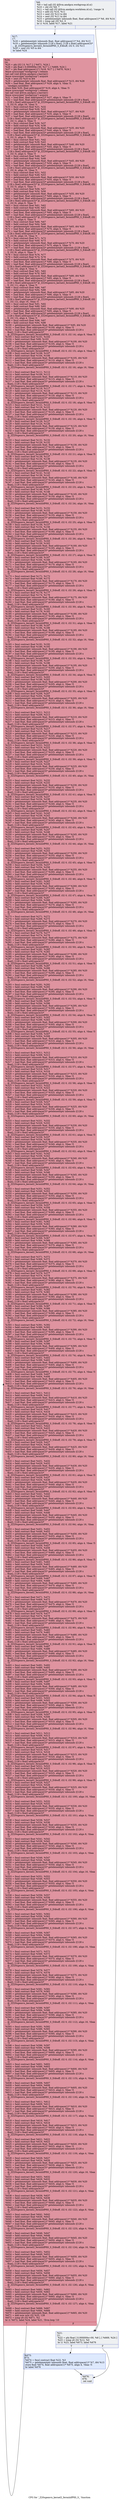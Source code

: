digraph "CFG for '_Z20sgemvn_kernel2_fermiiiifPfiS_S_' function" {
	label="CFG for '_Z20sgemvn_kernel2_fermiiiifPfiS_S_' function";

	Node0x60df030 [shape=record,color="#3d50c3ff", style=filled, fillcolor="#d9dce170",label="{%8:\l  %9 = tail call i32 @llvm.amdgcn.workgroup.id.x()\l  %10 = shl i32 %9, 7\l  %11 = tail call i32 @llvm.amdgcn.workitem.id.x(), !range !4\l  %12 = add i32 %10, %11\l  %13 = sext i32 %12 to i64\l  %14 = zext i32 %11 to i64\l  %15 = getelementptr inbounds float, float addrspace(1)* %6, i64 %14\l  %16 = icmp sgt i32 %2, 0\l  br i1 %16, label %17, label %21\l|{<s0>T|<s1>F}}"];
	Node0x60df030:s0 -> Node0x60df0c0;
	Node0x60df030:s1 -> Node0x60e0aa0;
	Node0x60df0c0 [shape=record,color="#3d50c3ff", style=filled, fillcolor="#c1d4f470",label="{%17:\l17:                                               \l  %18 = getelementptr inbounds float, float addrspace(1)* %4, i64 %13\l  %19 = getelementptr inbounds [128 x float], [128 x float] addrspace(3)*\l... @_ZZ20sgemvn_kernel2_fermiiiifPfiS_S_E4buff, i32 0, i32 %11\l  %20 = sext i32 %5 to i64\l  br label %24\l}"];
	Node0x60df0c0 -> Node0x60e0cd0;
	Node0x60e0aa0 [shape=record,color="#3d50c3ff", style=filled, fillcolor="#d9dce170",label="{%21:\l21:                                               \l  %22 = phi float [ 0.000000e+00, %8 ], [ %669, %24 ]\l  %23 = icmp slt i32 %12, %0\l  br i1 %23, label %673, label %676\l|{<s0>T|<s1>F}}"];
	Node0x60e0aa0:s0 -> Node0x60e1a50;
	Node0x60e0aa0:s1 -> Node0x60e1ae0;
	Node0x60e0cd0 [shape=record,color="#b70d28ff", style=filled, fillcolor="#b70d2870",label="{%24:\l24:                                               \l  %25 = phi i32 [ 0, %17 ], [ %671, %24 ]\l  %26 = phi float [ 0.000000e+00, %17 ], [ %669, %24 ]\l  %27 = phi float addrspace(1)* [ %18, %17 ], [ %670, %24 ]\l  fence syncscope(\"workgroup\") release\l  tail call void @llvm.amdgcn.s.barrier()\l  fence syncscope(\"workgroup\") acquire\l  %28 = zext i32 %25 to i64\l  %29 = getelementptr inbounds float, float addrspace(1)* %15, i64 %28\l  %30 = load float, float addrspace(1)* %29, align 4, !tbaa !5,\l... !amdgpu.noclobber !9\l  store float %30, float addrspace(3)* %19, align 4, !tbaa !5\l  fence syncscope(\"workgroup\") release\l  tail call void @llvm.amdgcn.s.barrier()\l  fence syncscope(\"workgroup\") acquire\l  %31 = load float, float addrspace(1)* %27, align 4, !tbaa !5\l  %32 = load float, float addrspace(3)* getelementptr inbounds ([128 x float],\l... [128 x float] addrspace(3)* @_ZZ20sgemvn_kernel2_fermiiiifPfiS_S_E4buff, i32\l... 0, i32 0), align 16, !tbaa !5\l  %33 = fmul contract float %31, %32\l  %34 = fadd contract float %26, %33\l  %35 = getelementptr inbounds float, float addrspace(1)* %27, i64 %20\l  %36 = load float, float addrspace(1)* %35, align 4, !tbaa !5\l  %37 = load float, float addrspace(3)* getelementptr inbounds ([128 x float],\l... [128 x float] addrspace(3)* @_ZZ20sgemvn_kernel2_fermiiiifPfiS_S_E4buff, i32\l... 0, i32 1), align 4, !tbaa !5\l  %38 = fmul contract float %36, %37\l  %39 = fadd contract float %34, %38\l  %40 = getelementptr inbounds float, float addrspace(1)* %35, i64 %20\l  %41 = load float, float addrspace(1)* %40, align 4, !tbaa !5\l  %42 = load float, float addrspace(3)* getelementptr inbounds ([128 x float],\l... [128 x float] addrspace(3)* @_ZZ20sgemvn_kernel2_fermiiiifPfiS_S_E4buff, i32\l... 0, i32 2), align 8, !tbaa !5\l  %43 = fmul contract float %41, %42\l  %44 = fadd contract float %39, %43\l  %45 = getelementptr inbounds float, float addrspace(1)* %40, i64 %20\l  %46 = load float, float addrspace(1)* %45, align 4, !tbaa !5\l  %47 = load float, float addrspace(3)* getelementptr inbounds ([128 x float],\l... [128 x float] addrspace(3)* @_ZZ20sgemvn_kernel2_fermiiiifPfiS_S_E4buff, i32\l... 0, i32 3), align 4, !tbaa !5\l  %48 = fmul contract float %46, %47\l  %49 = fadd contract float %44, %48\l  %50 = getelementptr inbounds float, float addrspace(1)* %45, i64 %20\l  %51 = load float, float addrspace(1)* %50, align 4, !tbaa !5\l  %52 = load float, float addrspace(3)* getelementptr inbounds ([128 x float],\l... [128 x float] addrspace(3)* @_ZZ20sgemvn_kernel2_fermiiiifPfiS_S_E4buff, i32\l... 0, i32 4), align 16, !tbaa !5\l  %53 = fmul contract float %51, %52\l  %54 = fadd contract float %49, %53\l  %55 = getelementptr inbounds float, float addrspace(1)* %50, i64 %20\l  %56 = load float, float addrspace(1)* %55, align 4, !tbaa !5\l  %57 = load float, float addrspace(3)* getelementptr inbounds ([128 x float],\l... [128 x float] addrspace(3)* @_ZZ20sgemvn_kernel2_fermiiiifPfiS_S_E4buff, i32\l... 0, i32 5), align 4, !tbaa !5\l  %58 = fmul contract float %56, %57\l  %59 = fadd contract float %54, %58\l  %60 = getelementptr inbounds float, float addrspace(1)* %55, i64 %20\l  %61 = load float, float addrspace(1)* %60, align 4, !tbaa !5\l  %62 = load float, float addrspace(3)* getelementptr inbounds ([128 x float],\l... [128 x float] addrspace(3)* @_ZZ20sgemvn_kernel2_fermiiiifPfiS_S_E4buff, i32\l... 0, i32 6), align 8, !tbaa !5\l  %63 = fmul contract float %61, %62\l  %64 = fadd contract float %59, %63\l  %65 = getelementptr inbounds float, float addrspace(1)* %60, i64 %20\l  %66 = load float, float addrspace(1)* %65, align 4, !tbaa !5\l  %67 = load float, float addrspace(3)* getelementptr inbounds ([128 x float],\l... [128 x float] addrspace(3)* @_ZZ20sgemvn_kernel2_fermiiiifPfiS_S_E4buff, i32\l... 0, i32 7), align 4, !tbaa !5\l  %68 = fmul contract float %66, %67\l  %69 = fadd contract float %64, %68\l  %70 = getelementptr inbounds float, float addrspace(1)* %65, i64 %20\l  %71 = load float, float addrspace(1)* %70, align 4, !tbaa !5\l  %72 = load float, float addrspace(3)* getelementptr inbounds ([128 x float],\l... [128 x float] addrspace(3)* @_ZZ20sgemvn_kernel2_fermiiiifPfiS_S_E4buff, i32\l... 0, i32 8), align 16, !tbaa !5\l  %73 = fmul contract float %71, %72\l  %74 = fadd contract float %69, %73\l  %75 = getelementptr inbounds float, float addrspace(1)* %70, i64 %20\l  %76 = load float, float addrspace(1)* %75, align 4, !tbaa !5\l  %77 = load float, float addrspace(3)* getelementptr inbounds ([128 x float],\l... [128 x float] addrspace(3)* @_ZZ20sgemvn_kernel2_fermiiiifPfiS_S_E4buff, i32\l... 0, i32 9), align 4, !tbaa !5\l  %78 = fmul contract float %76, %77\l  %79 = fadd contract float %74, %78\l  %80 = getelementptr inbounds float, float addrspace(1)* %75, i64 %20\l  %81 = load float, float addrspace(1)* %80, align 4, !tbaa !5\l  %82 = load float, float addrspace(3)* getelementptr inbounds ([128 x float],\l... [128 x float] addrspace(3)* @_ZZ20sgemvn_kernel2_fermiiiifPfiS_S_E4buff, i32\l... 0, i32 10), align 8, !tbaa !5\l  %83 = fmul contract float %81, %82\l  %84 = fadd contract float %79, %83\l  %85 = getelementptr inbounds float, float addrspace(1)* %80, i64 %20\l  %86 = load float, float addrspace(1)* %85, align 4, !tbaa !5\l  %87 = load float, float addrspace(3)* getelementptr inbounds ([128 x float],\l... [128 x float] addrspace(3)* @_ZZ20sgemvn_kernel2_fermiiiifPfiS_S_E4buff, i32\l... 0, i32 11), align 4, !tbaa !5\l  %88 = fmul contract float %86, %87\l  %89 = fadd contract float %84, %88\l  %90 = getelementptr inbounds float, float addrspace(1)* %85, i64 %20\l  %91 = load float, float addrspace(1)* %90, align 4, !tbaa !5\l  %92 = load float, float addrspace(3)* getelementptr inbounds ([128 x float],\l... [128 x float] addrspace(3)* @_ZZ20sgemvn_kernel2_fermiiiifPfiS_S_E4buff, i32\l... 0, i32 12), align 16, !tbaa !5\l  %93 = fmul contract float %91, %92\l  %94 = fadd contract float %89, %93\l  %95 = getelementptr inbounds float, float addrspace(1)* %90, i64 %20\l  %96 = load float, float addrspace(1)* %95, align 4, !tbaa !5\l  %97 = load float, float addrspace(3)* getelementptr inbounds ([128 x float],\l... [128 x float] addrspace(3)* @_ZZ20sgemvn_kernel2_fermiiiifPfiS_S_E4buff, i32\l... 0, i32 13), align 4, !tbaa !5\l  %98 = fmul contract float %96, %97\l  %99 = fadd contract float %94, %98\l  %100 = getelementptr inbounds float, float addrspace(1)* %95, i64 %20\l  %101 = load float, float addrspace(1)* %100, align 4, !tbaa !5\l  %102 = load float, float addrspace(3)* getelementptr inbounds ([128 x\l... float], [128 x float] addrspace(3)*\l... @_ZZ20sgemvn_kernel2_fermiiiifPfiS_S_E4buff, i32 0, i32 14), align 8, !tbaa !5\l  %103 = fmul contract float %101, %102\l  %104 = fadd contract float %99, %103\l  %105 = getelementptr inbounds float, float addrspace(1)* %100, i64 %20\l  %106 = load float, float addrspace(1)* %105, align 4, !tbaa !5\l  %107 = load float, float addrspace(3)* getelementptr inbounds ([128 x\l... float], [128 x float] addrspace(3)*\l... @_ZZ20sgemvn_kernel2_fermiiiifPfiS_S_E4buff, i32 0, i32 15), align 4, !tbaa !5\l  %108 = fmul contract float %106, %107\l  %109 = fadd contract float %104, %108\l  %110 = getelementptr inbounds float, float addrspace(1)* %105, i64 %20\l  %111 = load float, float addrspace(1)* %110, align 4, !tbaa !5\l  %112 = load float, float addrspace(3)* getelementptr inbounds ([128 x\l... float], [128 x float] addrspace(3)*\l... @_ZZ20sgemvn_kernel2_fermiiiifPfiS_S_E4buff, i32 0, i32 16), align 16, !tbaa\l... !5\l  %113 = fmul contract float %111, %112\l  %114 = fadd contract float %109, %113\l  %115 = getelementptr inbounds float, float addrspace(1)* %110, i64 %20\l  %116 = load float, float addrspace(1)* %115, align 4, !tbaa !5\l  %117 = load float, float addrspace(3)* getelementptr inbounds ([128 x\l... float], [128 x float] addrspace(3)*\l... @_ZZ20sgemvn_kernel2_fermiiiifPfiS_S_E4buff, i32 0, i32 17), align 4, !tbaa !5\l  %118 = fmul contract float %116, %117\l  %119 = fadd contract float %114, %118\l  %120 = getelementptr inbounds float, float addrspace(1)* %115, i64 %20\l  %121 = load float, float addrspace(1)* %120, align 4, !tbaa !5\l  %122 = load float, float addrspace(3)* getelementptr inbounds ([128 x\l... float], [128 x float] addrspace(3)*\l... @_ZZ20sgemvn_kernel2_fermiiiifPfiS_S_E4buff, i32 0, i32 18), align 8, !tbaa !5\l  %123 = fmul contract float %121, %122\l  %124 = fadd contract float %119, %123\l  %125 = getelementptr inbounds float, float addrspace(1)* %120, i64 %20\l  %126 = load float, float addrspace(1)* %125, align 4, !tbaa !5\l  %127 = load float, float addrspace(3)* getelementptr inbounds ([128 x\l... float], [128 x float] addrspace(3)*\l... @_ZZ20sgemvn_kernel2_fermiiiifPfiS_S_E4buff, i32 0, i32 19), align 4, !tbaa !5\l  %128 = fmul contract float %126, %127\l  %129 = fadd contract float %124, %128\l  %130 = getelementptr inbounds float, float addrspace(1)* %125, i64 %20\l  %131 = load float, float addrspace(1)* %130, align 4, !tbaa !5\l  %132 = load float, float addrspace(3)* getelementptr inbounds ([128 x\l... float], [128 x float] addrspace(3)*\l... @_ZZ20sgemvn_kernel2_fermiiiifPfiS_S_E4buff, i32 0, i32 20), align 16, !tbaa\l... !5\l  %133 = fmul contract float %131, %132\l  %134 = fadd contract float %129, %133\l  %135 = getelementptr inbounds float, float addrspace(1)* %130, i64 %20\l  %136 = load float, float addrspace(1)* %135, align 4, !tbaa !5\l  %137 = load float, float addrspace(3)* getelementptr inbounds ([128 x\l... float], [128 x float] addrspace(3)*\l... @_ZZ20sgemvn_kernel2_fermiiiifPfiS_S_E4buff, i32 0, i32 21), align 4, !tbaa !5\l  %138 = fmul contract float %136, %137\l  %139 = fadd contract float %134, %138\l  %140 = getelementptr inbounds float, float addrspace(1)* %135, i64 %20\l  %141 = load float, float addrspace(1)* %140, align 4, !tbaa !5\l  %142 = load float, float addrspace(3)* getelementptr inbounds ([128 x\l... float], [128 x float] addrspace(3)*\l... @_ZZ20sgemvn_kernel2_fermiiiifPfiS_S_E4buff, i32 0, i32 22), align 8, !tbaa !5\l  %143 = fmul contract float %141, %142\l  %144 = fadd contract float %139, %143\l  %145 = getelementptr inbounds float, float addrspace(1)* %140, i64 %20\l  %146 = load float, float addrspace(1)* %145, align 4, !tbaa !5\l  %147 = load float, float addrspace(3)* getelementptr inbounds ([128 x\l... float], [128 x float] addrspace(3)*\l... @_ZZ20sgemvn_kernel2_fermiiiifPfiS_S_E4buff, i32 0, i32 23), align 4, !tbaa !5\l  %148 = fmul contract float %146, %147\l  %149 = fadd contract float %144, %148\l  %150 = getelementptr inbounds float, float addrspace(1)* %145, i64 %20\l  %151 = load float, float addrspace(1)* %150, align 4, !tbaa !5\l  %152 = load float, float addrspace(3)* getelementptr inbounds ([128 x\l... float], [128 x float] addrspace(3)*\l... @_ZZ20sgemvn_kernel2_fermiiiifPfiS_S_E4buff, i32 0, i32 24), align 16, !tbaa\l... !5\l  %153 = fmul contract float %151, %152\l  %154 = fadd contract float %149, %153\l  %155 = getelementptr inbounds float, float addrspace(1)* %150, i64 %20\l  %156 = load float, float addrspace(1)* %155, align 4, !tbaa !5\l  %157 = load float, float addrspace(3)* getelementptr inbounds ([128 x\l... float], [128 x float] addrspace(3)*\l... @_ZZ20sgemvn_kernel2_fermiiiifPfiS_S_E4buff, i32 0, i32 25), align 4, !tbaa !5\l  %158 = fmul contract float %156, %157\l  %159 = fadd contract float %154, %158\l  %160 = getelementptr inbounds float, float addrspace(1)* %155, i64 %20\l  %161 = load float, float addrspace(1)* %160, align 4, !tbaa !5\l  %162 = load float, float addrspace(3)* getelementptr inbounds ([128 x\l... float], [128 x float] addrspace(3)*\l... @_ZZ20sgemvn_kernel2_fermiiiifPfiS_S_E4buff, i32 0, i32 26), align 8, !tbaa !5\l  %163 = fmul contract float %161, %162\l  %164 = fadd contract float %159, %163\l  %165 = getelementptr inbounds float, float addrspace(1)* %160, i64 %20\l  %166 = load float, float addrspace(1)* %165, align 4, !tbaa !5\l  %167 = load float, float addrspace(3)* getelementptr inbounds ([128 x\l... float], [128 x float] addrspace(3)*\l... @_ZZ20sgemvn_kernel2_fermiiiifPfiS_S_E4buff, i32 0, i32 27), align 4, !tbaa !5\l  %168 = fmul contract float %166, %167\l  %169 = fadd contract float %164, %168\l  %170 = getelementptr inbounds float, float addrspace(1)* %165, i64 %20\l  %171 = load float, float addrspace(1)* %170, align 4, !tbaa !5\l  %172 = load float, float addrspace(3)* getelementptr inbounds ([128 x\l... float], [128 x float] addrspace(3)*\l... @_ZZ20sgemvn_kernel2_fermiiiifPfiS_S_E4buff, i32 0, i32 28), align 16, !tbaa\l... !5\l  %173 = fmul contract float %171, %172\l  %174 = fadd contract float %169, %173\l  %175 = getelementptr inbounds float, float addrspace(1)* %170, i64 %20\l  %176 = load float, float addrspace(1)* %175, align 4, !tbaa !5\l  %177 = load float, float addrspace(3)* getelementptr inbounds ([128 x\l... float], [128 x float] addrspace(3)*\l... @_ZZ20sgemvn_kernel2_fermiiiifPfiS_S_E4buff, i32 0, i32 29), align 4, !tbaa !5\l  %178 = fmul contract float %176, %177\l  %179 = fadd contract float %174, %178\l  %180 = getelementptr inbounds float, float addrspace(1)* %175, i64 %20\l  %181 = load float, float addrspace(1)* %180, align 4, !tbaa !5\l  %182 = load float, float addrspace(3)* getelementptr inbounds ([128 x\l... float], [128 x float] addrspace(3)*\l... @_ZZ20sgemvn_kernel2_fermiiiifPfiS_S_E4buff, i32 0, i32 30), align 8, !tbaa !5\l  %183 = fmul contract float %181, %182\l  %184 = fadd contract float %179, %183\l  %185 = getelementptr inbounds float, float addrspace(1)* %180, i64 %20\l  %186 = load float, float addrspace(1)* %185, align 4, !tbaa !5\l  %187 = load float, float addrspace(3)* getelementptr inbounds ([128 x\l... float], [128 x float] addrspace(3)*\l... @_ZZ20sgemvn_kernel2_fermiiiifPfiS_S_E4buff, i32 0, i32 31), align 4, !tbaa !5\l  %188 = fmul contract float %186, %187\l  %189 = fadd contract float %184, %188\l  %190 = getelementptr inbounds float, float addrspace(1)* %185, i64 %20\l  %191 = load float, float addrspace(1)* %190, align 4, !tbaa !5\l  %192 = load float, float addrspace(3)* getelementptr inbounds ([128 x\l... float], [128 x float] addrspace(3)*\l... @_ZZ20sgemvn_kernel2_fermiiiifPfiS_S_E4buff, i32 0, i32 32), align 16, !tbaa\l... !5\l  %193 = fmul contract float %191, %192\l  %194 = fadd contract float %189, %193\l  %195 = getelementptr inbounds float, float addrspace(1)* %190, i64 %20\l  %196 = load float, float addrspace(1)* %195, align 4, !tbaa !5\l  %197 = load float, float addrspace(3)* getelementptr inbounds ([128 x\l... float], [128 x float] addrspace(3)*\l... @_ZZ20sgemvn_kernel2_fermiiiifPfiS_S_E4buff, i32 0, i32 33), align 4, !tbaa !5\l  %198 = fmul contract float %196, %197\l  %199 = fadd contract float %194, %198\l  %200 = getelementptr inbounds float, float addrspace(1)* %195, i64 %20\l  %201 = load float, float addrspace(1)* %200, align 4, !tbaa !5\l  %202 = load float, float addrspace(3)* getelementptr inbounds ([128 x\l... float], [128 x float] addrspace(3)*\l... @_ZZ20sgemvn_kernel2_fermiiiifPfiS_S_E4buff, i32 0, i32 34), align 8, !tbaa !5\l  %203 = fmul contract float %201, %202\l  %204 = fadd contract float %199, %203\l  %205 = getelementptr inbounds float, float addrspace(1)* %200, i64 %20\l  %206 = load float, float addrspace(1)* %205, align 4, !tbaa !5\l  %207 = load float, float addrspace(3)* getelementptr inbounds ([128 x\l... float], [128 x float] addrspace(3)*\l... @_ZZ20sgemvn_kernel2_fermiiiifPfiS_S_E4buff, i32 0, i32 35), align 4, !tbaa !5\l  %208 = fmul contract float %206, %207\l  %209 = fadd contract float %204, %208\l  %210 = getelementptr inbounds float, float addrspace(1)* %205, i64 %20\l  %211 = load float, float addrspace(1)* %210, align 4, !tbaa !5\l  %212 = load float, float addrspace(3)* getelementptr inbounds ([128 x\l... float], [128 x float] addrspace(3)*\l... @_ZZ20sgemvn_kernel2_fermiiiifPfiS_S_E4buff, i32 0, i32 36), align 16, !tbaa\l... !5\l  %213 = fmul contract float %211, %212\l  %214 = fadd contract float %209, %213\l  %215 = getelementptr inbounds float, float addrspace(1)* %210, i64 %20\l  %216 = load float, float addrspace(1)* %215, align 4, !tbaa !5\l  %217 = load float, float addrspace(3)* getelementptr inbounds ([128 x\l... float], [128 x float] addrspace(3)*\l... @_ZZ20sgemvn_kernel2_fermiiiifPfiS_S_E4buff, i32 0, i32 37), align 4, !tbaa !5\l  %218 = fmul contract float %216, %217\l  %219 = fadd contract float %214, %218\l  %220 = getelementptr inbounds float, float addrspace(1)* %215, i64 %20\l  %221 = load float, float addrspace(1)* %220, align 4, !tbaa !5\l  %222 = load float, float addrspace(3)* getelementptr inbounds ([128 x\l... float], [128 x float] addrspace(3)*\l... @_ZZ20sgemvn_kernel2_fermiiiifPfiS_S_E4buff, i32 0, i32 38), align 8, !tbaa !5\l  %223 = fmul contract float %221, %222\l  %224 = fadd contract float %219, %223\l  %225 = getelementptr inbounds float, float addrspace(1)* %220, i64 %20\l  %226 = load float, float addrspace(1)* %225, align 4, !tbaa !5\l  %227 = load float, float addrspace(3)* getelementptr inbounds ([128 x\l... float], [128 x float] addrspace(3)*\l... @_ZZ20sgemvn_kernel2_fermiiiifPfiS_S_E4buff, i32 0, i32 39), align 4, !tbaa !5\l  %228 = fmul contract float %226, %227\l  %229 = fadd contract float %224, %228\l  %230 = getelementptr inbounds float, float addrspace(1)* %225, i64 %20\l  %231 = load float, float addrspace(1)* %230, align 4, !tbaa !5\l  %232 = load float, float addrspace(3)* getelementptr inbounds ([128 x\l... float], [128 x float] addrspace(3)*\l... @_ZZ20sgemvn_kernel2_fermiiiifPfiS_S_E4buff, i32 0, i32 40), align 16, !tbaa\l... !5\l  %233 = fmul contract float %231, %232\l  %234 = fadd contract float %229, %233\l  %235 = getelementptr inbounds float, float addrspace(1)* %230, i64 %20\l  %236 = load float, float addrspace(1)* %235, align 4, !tbaa !5\l  %237 = load float, float addrspace(3)* getelementptr inbounds ([128 x\l... float], [128 x float] addrspace(3)*\l... @_ZZ20sgemvn_kernel2_fermiiiifPfiS_S_E4buff, i32 0, i32 41), align 4, !tbaa !5\l  %238 = fmul contract float %236, %237\l  %239 = fadd contract float %234, %238\l  %240 = getelementptr inbounds float, float addrspace(1)* %235, i64 %20\l  %241 = load float, float addrspace(1)* %240, align 4, !tbaa !5\l  %242 = load float, float addrspace(3)* getelementptr inbounds ([128 x\l... float], [128 x float] addrspace(3)*\l... @_ZZ20sgemvn_kernel2_fermiiiifPfiS_S_E4buff, i32 0, i32 42), align 8, !tbaa !5\l  %243 = fmul contract float %241, %242\l  %244 = fadd contract float %239, %243\l  %245 = getelementptr inbounds float, float addrspace(1)* %240, i64 %20\l  %246 = load float, float addrspace(1)* %245, align 4, !tbaa !5\l  %247 = load float, float addrspace(3)* getelementptr inbounds ([128 x\l... float], [128 x float] addrspace(3)*\l... @_ZZ20sgemvn_kernel2_fermiiiifPfiS_S_E4buff, i32 0, i32 43), align 4, !tbaa !5\l  %248 = fmul contract float %246, %247\l  %249 = fadd contract float %244, %248\l  %250 = getelementptr inbounds float, float addrspace(1)* %245, i64 %20\l  %251 = load float, float addrspace(1)* %250, align 4, !tbaa !5\l  %252 = load float, float addrspace(3)* getelementptr inbounds ([128 x\l... float], [128 x float] addrspace(3)*\l... @_ZZ20sgemvn_kernel2_fermiiiifPfiS_S_E4buff, i32 0, i32 44), align 16, !tbaa\l... !5\l  %253 = fmul contract float %251, %252\l  %254 = fadd contract float %249, %253\l  %255 = getelementptr inbounds float, float addrspace(1)* %250, i64 %20\l  %256 = load float, float addrspace(1)* %255, align 4, !tbaa !5\l  %257 = load float, float addrspace(3)* getelementptr inbounds ([128 x\l... float], [128 x float] addrspace(3)*\l... @_ZZ20sgemvn_kernel2_fermiiiifPfiS_S_E4buff, i32 0, i32 45), align 4, !tbaa !5\l  %258 = fmul contract float %256, %257\l  %259 = fadd contract float %254, %258\l  %260 = getelementptr inbounds float, float addrspace(1)* %255, i64 %20\l  %261 = load float, float addrspace(1)* %260, align 4, !tbaa !5\l  %262 = load float, float addrspace(3)* getelementptr inbounds ([128 x\l... float], [128 x float] addrspace(3)*\l... @_ZZ20sgemvn_kernel2_fermiiiifPfiS_S_E4buff, i32 0, i32 46), align 8, !tbaa !5\l  %263 = fmul contract float %261, %262\l  %264 = fadd contract float %259, %263\l  %265 = getelementptr inbounds float, float addrspace(1)* %260, i64 %20\l  %266 = load float, float addrspace(1)* %265, align 4, !tbaa !5\l  %267 = load float, float addrspace(3)* getelementptr inbounds ([128 x\l... float], [128 x float] addrspace(3)*\l... @_ZZ20sgemvn_kernel2_fermiiiifPfiS_S_E4buff, i32 0, i32 47), align 4, !tbaa !5\l  %268 = fmul contract float %266, %267\l  %269 = fadd contract float %264, %268\l  %270 = getelementptr inbounds float, float addrspace(1)* %265, i64 %20\l  %271 = load float, float addrspace(1)* %270, align 4, !tbaa !5\l  %272 = load float, float addrspace(3)* getelementptr inbounds ([128 x\l... float], [128 x float] addrspace(3)*\l... @_ZZ20sgemvn_kernel2_fermiiiifPfiS_S_E4buff, i32 0, i32 48), align 16, !tbaa\l... !5\l  %273 = fmul contract float %271, %272\l  %274 = fadd contract float %269, %273\l  %275 = getelementptr inbounds float, float addrspace(1)* %270, i64 %20\l  %276 = load float, float addrspace(1)* %275, align 4, !tbaa !5\l  %277 = load float, float addrspace(3)* getelementptr inbounds ([128 x\l... float], [128 x float] addrspace(3)*\l... @_ZZ20sgemvn_kernel2_fermiiiifPfiS_S_E4buff, i32 0, i32 49), align 4, !tbaa !5\l  %278 = fmul contract float %276, %277\l  %279 = fadd contract float %274, %278\l  %280 = getelementptr inbounds float, float addrspace(1)* %275, i64 %20\l  %281 = load float, float addrspace(1)* %280, align 4, !tbaa !5\l  %282 = load float, float addrspace(3)* getelementptr inbounds ([128 x\l... float], [128 x float] addrspace(3)*\l... @_ZZ20sgemvn_kernel2_fermiiiifPfiS_S_E4buff, i32 0, i32 50), align 8, !tbaa !5\l  %283 = fmul contract float %281, %282\l  %284 = fadd contract float %279, %283\l  %285 = getelementptr inbounds float, float addrspace(1)* %280, i64 %20\l  %286 = load float, float addrspace(1)* %285, align 4, !tbaa !5\l  %287 = load float, float addrspace(3)* getelementptr inbounds ([128 x\l... float], [128 x float] addrspace(3)*\l... @_ZZ20sgemvn_kernel2_fermiiiifPfiS_S_E4buff, i32 0, i32 51), align 4, !tbaa !5\l  %288 = fmul contract float %286, %287\l  %289 = fadd contract float %284, %288\l  %290 = getelementptr inbounds float, float addrspace(1)* %285, i64 %20\l  %291 = load float, float addrspace(1)* %290, align 4, !tbaa !5\l  %292 = load float, float addrspace(3)* getelementptr inbounds ([128 x\l... float], [128 x float] addrspace(3)*\l... @_ZZ20sgemvn_kernel2_fermiiiifPfiS_S_E4buff, i32 0, i32 52), align 16, !tbaa\l... !5\l  %293 = fmul contract float %291, %292\l  %294 = fadd contract float %289, %293\l  %295 = getelementptr inbounds float, float addrspace(1)* %290, i64 %20\l  %296 = load float, float addrspace(1)* %295, align 4, !tbaa !5\l  %297 = load float, float addrspace(3)* getelementptr inbounds ([128 x\l... float], [128 x float] addrspace(3)*\l... @_ZZ20sgemvn_kernel2_fermiiiifPfiS_S_E4buff, i32 0, i32 53), align 4, !tbaa !5\l  %298 = fmul contract float %296, %297\l  %299 = fadd contract float %294, %298\l  %300 = getelementptr inbounds float, float addrspace(1)* %295, i64 %20\l  %301 = load float, float addrspace(1)* %300, align 4, !tbaa !5\l  %302 = load float, float addrspace(3)* getelementptr inbounds ([128 x\l... float], [128 x float] addrspace(3)*\l... @_ZZ20sgemvn_kernel2_fermiiiifPfiS_S_E4buff, i32 0, i32 54), align 8, !tbaa !5\l  %303 = fmul contract float %301, %302\l  %304 = fadd contract float %299, %303\l  %305 = getelementptr inbounds float, float addrspace(1)* %300, i64 %20\l  %306 = load float, float addrspace(1)* %305, align 4, !tbaa !5\l  %307 = load float, float addrspace(3)* getelementptr inbounds ([128 x\l... float], [128 x float] addrspace(3)*\l... @_ZZ20sgemvn_kernel2_fermiiiifPfiS_S_E4buff, i32 0, i32 55), align 4, !tbaa !5\l  %308 = fmul contract float %306, %307\l  %309 = fadd contract float %304, %308\l  %310 = getelementptr inbounds float, float addrspace(1)* %305, i64 %20\l  %311 = load float, float addrspace(1)* %310, align 4, !tbaa !5\l  %312 = load float, float addrspace(3)* getelementptr inbounds ([128 x\l... float], [128 x float] addrspace(3)*\l... @_ZZ20sgemvn_kernel2_fermiiiifPfiS_S_E4buff, i32 0, i32 56), align 16, !tbaa\l... !5\l  %313 = fmul contract float %311, %312\l  %314 = fadd contract float %309, %313\l  %315 = getelementptr inbounds float, float addrspace(1)* %310, i64 %20\l  %316 = load float, float addrspace(1)* %315, align 4, !tbaa !5\l  %317 = load float, float addrspace(3)* getelementptr inbounds ([128 x\l... float], [128 x float] addrspace(3)*\l... @_ZZ20sgemvn_kernel2_fermiiiifPfiS_S_E4buff, i32 0, i32 57), align 4, !tbaa !5\l  %318 = fmul contract float %316, %317\l  %319 = fadd contract float %314, %318\l  %320 = getelementptr inbounds float, float addrspace(1)* %315, i64 %20\l  %321 = load float, float addrspace(1)* %320, align 4, !tbaa !5\l  %322 = load float, float addrspace(3)* getelementptr inbounds ([128 x\l... float], [128 x float] addrspace(3)*\l... @_ZZ20sgemvn_kernel2_fermiiiifPfiS_S_E4buff, i32 0, i32 58), align 8, !tbaa !5\l  %323 = fmul contract float %321, %322\l  %324 = fadd contract float %319, %323\l  %325 = getelementptr inbounds float, float addrspace(1)* %320, i64 %20\l  %326 = load float, float addrspace(1)* %325, align 4, !tbaa !5\l  %327 = load float, float addrspace(3)* getelementptr inbounds ([128 x\l... float], [128 x float] addrspace(3)*\l... @_ZZ20sgemvn_kernel2_fermiiiifPfiS_S_E4buff, i32 0, i32 59), align 4, !tbaa !5\l  %328 = fmul contract float %326, %327\l  %329 = fadd contract float %324, %328\l  %330 = getelementptr inbounds float, float addrspace(1)* %325, i64 %20\l  %331 = load float, float addrspace(1)* %330, align 4, !tbaa !5\l  %332 = load float, float addrspace(3)* getelementptr inbounds ([128 x\l... float], [128 x float] addrspace(3)*\l... @_ZZ20sgemvn_kernel2_fermiiiifPfiS_S_E4buff, i32 0, i32 60), align 16, !tbaa\l... !5\l  %333 = fmul contract float %331, %332\l  %334 = fadd contract float %329, %333\l  %335 = getelementptr inbounds float, float addrspace(1)* %330, i64 %20\l  %336 = load float, float addrspace(1)* %335, align 4, !tbaa !5\l  %337 = load float, float addrspace(3)* getelementptr inbounds ([128 x\l... float], [128 x float] addrspace(3)*\l... @_ZZ20sgemvn_kernel2_fermiiiifPfiS_S_E4buff, i32 0, i32 61), align 4, !tbaa !5\l  %338 = fmul contract float %336, %337\l  %339 = fadd contract float %334, %338\l  %340 = getelementptr inbounds float, float addrspace(1)* %335, i64 %20\l  %341 = load float, float addrspace(1)* %340, align 4, !tbaa !5\l  %342 = load float, float addrspace(3)* getelementptr inbounds ([128 x\l... float], [128 x float] addrspace(3)*\l... @_ZZ20sgemvn_kernel2_fermiiiifPfiS_S_E4buff, i32 0, i32 62), align 8, !tbaa !5\l  %343 = fmul contract float %341, %342\l  %344 = fadd contract float %339, %343\l  %345 = getelementptr inbounds float, float addrspace(1)* %340, i64 %20\l  %346 = load float, float addrspace(1)* %345, align 4, !tbaa !5\l  %347 = load float, float addrspace(3)* getelementptr inbounds ([128 x\l... float], [128 x float] addrspace(3)*\l... @_ZZ20sgemvn_kernel2_fermiiiifPfiS_S_E4buff, i32 0, i32 63), align 4, !tbaa !5\l  %348 = fmul contract float %346, %347\l  %349 = fadd contract float %344, %348\l  %350 = getelementptr inbounds float, float addrspace(1)* %345, i64 %20\l  %351 = load float, float addrspace(1)* %350, align 4, !tbaa !5\l  %352 = load float, float addrspace(3)* getelementptr inbounds ([128 x\l... float], [128 x float] addrspace(3)*\l... @_ZZ20sgemvn_kernel2_fermiiiifPfiS_S_E4buff, i32 0, i32 64), align 16, !tbaa\l... !5\l  %353 = fmul contract float %351, %352\l  %354 = fadd contract float %349, %353\l  %355 = getelementptr inbounds float, float addrspace(1)* %350, i64 %20\l  %356 = load float, float addrspace(1)* %355, align 4, !tbaa !5\l  %357 = load float, float addrspace(3)* getelementptr inbounds ([128 x\l... float], [128 x float] addrspace(3)*\l... @_ZZ20sgemvn_kernel2_fermiiiifPfiS_S_E4buff, i32 0, i32 65), align 4, !tbaa !5\l  %358 = fmul contract float %356, %357\l  %359 = fadd contract float %354, %358\l  %360 = getelementptr inbounds float, float addrspace(1)* %355, i64 %20\l  %361 = load float, float addrspace(1)* %360, align 4, !tbaa !5\l  %362 = load float, float addrspace(3)* getelementptr inbounds ([128 x\l... float], [128 x float] addrspace(3)*\l... @_ZZ20sgemvn_kernel2_fermiiiifPfiS_S_E4buff, i32 0, i32 66), align 8, !tbaa !5\l  %363 = fmul contract float %361, %362\l  %364 = fadd contract float %359, %363\l  %365 = getelementptr inbounds float, float addrspace(1)* %360, i64 %20\l  %366 = load float, float addrspace(1)* %365, align 4, !tbaa !5\l  %367 = load float, float addrspace(3)* getelementptr inbounds ([128 x\l... float], [128 x float] addrspace(3)*\l... @_ZZ20sgemvn_kernel2_fermiiiifPfiS_S_E4buff, i32 0, i32 67), align 4, !tbaa !5\l  %368 = fmul contract float %366, %367\l  %369 = fadd contract float %364, %368\l  %370 = getelementptr inbounds float, float addrspace(1)* %365, i64 %20\l  %371 = load float, float addrspace(1)* %370, align 4, !tbaa !5\l  %372 = load float, float addrspace(3)* getelementptr inbounds ([128 x\l... float], [128 x float] addrspace(3)*\l... @_ZZ20sgemvn_kernel2_fermiiiifPfiS_S_E4buff, i32 0, i32 68), align 16, !tbaa\l... !5\l  %373 = fmul contract float %371, %372\l  %374 = fadd contract float %369, %373\l  %375 = getelementptr inbounds float, float addrspace(1)* %370, i64 %20\l  %376 = load float, float addrspace(1)* %375, align 4, !tbaa !5\l  %377 = load float, float addrspace(3)* getelementptr inbounds ([128 x\l... float], [128 x float] addrspace(3)*\l... @_ZZ20sgemvn_kernel2_fermiiiifPfiS_S_E4buff, i32 0, i32 69), align 4, !tbaa !5\l  %378 = fmul contract float %376, %377\l  %379 = fadd contract float %374, %378\l  %380 = getelementptr inbounds float, float addrspace(1)* %375, i64 %20\l  %381 = load float, float addrspace(1)* %380, align 4, !tbaa !5\l  %382 = load float, float addrspace(3)* getelementptr inbounds ([128 x\l... float], [128 x float] addrspace(3)*\l... @_ZZ20sgemvn_kernel2_fermiiiifPfiS_S_E4buff, i32 0, i32 70), align 8, !tbaa !5\l  %383 = fmul contract float %381, %382\l  %384 = fadd contract float %379, %383\l  %385 = getelementptr inbounds float, float addrspace(1)* %380, i64 %20\l  %386 = load float, float addrspace(1)* %385, align 4, !tbaa !5\l  %387 = load float, float addrspace(3)* getelementptr inbounds ([128 x\l... float], [128 x float] addrspace(3)*\l... @_ZZ20sgemvn_kernel2_fermiiiifPfiS_S_E4buff, i32 0, i32 71), align 4, !tbaa !5\l  %388 = fmul contract float %386, %387\l  %389 = fadd contract float %384, %388\l  %390 = getelementptr inbounds float, float addrspace(1)* %385, i64 %20\l  %391 = load float, float addrspace(1)* %390, align 4, !tbaa !5\l  %392 = load float, float addrspace(3)* getelementptr inbounds ([128 x\l... float], [128 x float] addrspace(3)*\l... @_ZZ20sgemvn_kernel2_fermiiiifPfiS_S_E4buff, i32 0, i32 72), align 16, !tbaa\l... !5\l  %393 = fmul contract float %391, %392\l  %394 = fadd contract float %389, %393\l  %395 = getelementptr inbounds float, float addrspace(1)* %390, i64 %20\l  %396 = load float, float addrspace(1)* %395, align 4, !tbaa !5\l  %397 = load float, float addrspace(3)* getelementptr inbounds ([128 x\l... float], [128 x float] addrspace(3)*\l... @_ZZ20sgemvn_kernel2_fermiiiifPfiS_S_E4buff, i32 0, i32 73), align 4, !tbaa !5\l  %398 = fmul contract float %396, %397\l  %399 = fadd contract float %394, %398\l  %400 = getelementptr inbounds float, float addrspace(1)* %395, i64 %20\l  %401 = load float, float addrspace(1)* %400, align 4, !tbaa !5\l  %402 = load float, float addrspace(3)* getelementptr inbounds ([128 x\l... float], [128 x float] addrspace(3)*\l... @_ZZ20sgemvn_kernel2_fermiiiifPfiS_S_E4buff, i32 0, i32 74), align 8, !tbaa !5\l  %403 = fmul contract float %401, %402\l  %404 = fadd contract float %399, %403\l  %405 = getelementptr inbounds float, float addrspace(1)* %400, i64 %20\l  %406 = load float, float addrspace(1)* %405, align 4, !tbaa !5\l  %407 = load float, float addrspace(3)* getelementptr inbounds ([128 x\l... float], [128 x float] addrspace(3)*\l... @_ZZ20sgemvn_kernel2_fermiiiifPfiS_S_E4buff, i32 0, i32 75), align 4, !tbaa !5\l  %408 = fmul contract float %406, %407\l  %409 = fadd contract float %404, %408\l  %410 = getelementptr inbounds float, float addrspace(1)* %405, i64 %20\l  %411 = load float, float addrspace(1)* %410, align 4, !tbaa !5\l  %412 = load float, float addrspace(3)* getelementptr inbounds ([128 x\l... float], [128 x float] addrspace(3)*\l... @_ZZ20sgemvn_kernel2_fermiiiifPfiS_S_E4buff, i32 0, i32 76), align 16, !tbaa\l... !5\l  %413 = fmul contract float %411, %412\l  %414 = fadd contract float %409, %413\l  %415 = getelementptr inbounds float, float addrspace(1)* %410, i64 %20\l  %416 = load float, float addrspace(1)* %415, align 4, !tbaa !5\l  %417 = load float, float addrspace(3)* getelementptr inbounds ([128 x\l... float], [128 x float] addrspace(3)*\l... @_ZZ20sgemvn_kernel2_fermiiiifPfiS_S_E4buff, i32 0, i32 77), align 4, !tbaa !5\l  %418 = fmul contract float %416, %417\l  %419 = fadd contract float %414, %418\l  %420 = getelementptr inbounds float, float addrspace(1)* %415, i64 %20\l  %421 = load float, float addrspace(1)* %420, align 4, !tbaa !5\l  %422 = load float, float addrspace(3)* getelementptr inbounds ([128 x\l... float], [128 x float] addrspace(3)*\l... @_ZZ20sgemvn_kernel2_fermiiiifPfiS_S_E4buff, i32 0, i32 78), align 8, !tbaa !5\l  %423 = fmul contract float %421, %422\l  %424 = fadd contract float %419, %423\l  %425 = getelementptr inbounds float, float addrspace(1)* %420, i64 %20\l  %426 = load float, float addrspace(1)* %425, align 4, !tbaa !5\l  %427 = load float, float addrspace(3)* getelementptr inbounds ([128 x\l... float], [128 x float] addrspace(3)*\l... @_ZZ20sgemvn_kernel2_fermiiiifPfiS_S_E4buff, i32 0, i32 79), align 4, !tbaa !5\l  %428 = fmul contract float %426, %427\l  %429 = fadd contract float %424, %428\l  %430 = getelementptr inbounds float, float addrspace(1)* %425, i64 %20\l  %431 = load float, float addrspace(1)* %430, align 4, !tbaa !5\l  %432 = load float, float addrspace(3)* getelementptr inbounds ([128 x\l... float], [128 x float] addrspace(3)*\l... @_ZZ20sgemvn_kernel2_fermiiiifPfiS_S_E4buff, i32 0, i32 80), align 16, !tbaa\l... !5\l  %433 = fmul contract float %431, %432\l  %434 = fadd contract float %429, %433\l  %435 = getelementptr inbounds float, float addrspace(1)* %430, i64 %20\l  %436 = load float, float addrspace(1)* %435, align 4, !tbaa !5\l  %437 = load float, float addrspace(3)* getelementptr inbounds ([128 x\l... float], [128 x float] addrspace(3)*\l... @_ZZ20sgemvn_kernel2_fermiiiifPfiS_S_E4buff, i32 0, i32 81), align 4, !tbaa !5\l  %438 = fmul contract float %436, %437\l  %439 = fadd contract float %434, %438\l  %440 = getelementptr inbounds float, float addrspace(1)* %435, i64 %20\l  %441 = load float, float addrspace(1)* %440, align 4, !tbaa !5\l  %442 = load float, float addrspace(3)* getelementptr inbounds ([128 x\l... float], [128 x float] addrspace(3)*\l... @_ZZ20sgemvn_kernel2_fermiiiifPfiS_S_E4buff, i32 0, i32 82), align 8, !tbaa !5\l  %443 = fmul contract float %441, %442\l  %444 = fadd contract float %439, %443\l  %445 = getelementptr inbounds float, float addrspace(1)* %440, i64 %20\l  %446 = load float, float addrspace(1)* %445, align 4, !tbaa !5\l  %447 = load float, float addrspace(3)* getelementptr inbounds ([128 x\l... float], [128 x float] addrspace(3)*\l... @_ZZ20sgemvn_kernel2_fermiiiifPfiS_S_E4buff, i32 0, i32 83), align 4, !tbaa !5\l  %448 = fmul contract float %446, %447\l  %449 = fadd contract float %444, %448\l  %450 = getelementptr inbounds float, float addrspace(1)* %445, i64 %20\l  %451 = load float, float addrspace(1)* %450, align 4, !tbaa !5\l  %452 = load float, float addrspace(3)* getelementptr inbounds ([128 x\l... float], [128 x float] addrspace(3)*\l... @_ZZ20sgemvn_kernel2_fermiiiifPfiS_S_E4buff, i32 0, i32 84), align 16, !tbaa\l... !5\l  %453 = fmul contract float %451, %452\l  %454 = fadd contract float %449, %453\l  %455 = getelementptr inbounds float, float addrspace(1)* %450, i64 %20\l  %456 = load float, float addrspace(1)* %455, align 4, !tbaa !5\l  %457 = load float, float addrspace(3)* getelementptr inbounds ([128 x\l... float], [128 x float] addrspace(3)*\l... @_ZZ20sgemvn_kernel2_fermiiiifPfiS_S_E4buff, i32 0, i32 85), align 4, !tbaa !5\l  %458 = fmul contract float %456, %457\l  %459 = fadd contract float %454, %458\l  %460 = getelementptr inbounds float, float addrspace(1)* %455, i64 %20\l  %461 = load float, float addrspace(1)* %460, align 4, !tbaa !5\l  %462 = load float, float addrspace(3)* getelementptr inbounds ([128 x\l... float], [128 x float] addrspace(3)*\l... @_ZZ20sgemvn_kernel2_fermiiiifPfiS_S_E4buff, i32 0, i32 86), align 8, !tbaa !5\l  %463 = fmul contract float %461, %462\l  %464 = fadd contract float %459, %463\l  %465 = getelementptr inbounds float, float addrspace(1)* %460, i64 %20\l  %466 = load float, float addrspace(1)* %465, align 4, !tbaa !5\l  %467 = load float, float addrspace(3)* getelementptr inbounds ([128 x\l... float], [128 x float] addrspace(3)*\l... @_ZZ20sgemvn_kernel2_fermiiiifPfiS_S_E4buff, i32 0, i32 87), align 4, !tbaa !5\l  %468 = fmul contract float %466, %467\l  %469 = fadd contract float %464, %468\l  %470 = getelementptr inbounds float, float addrspace(1)* %465, i64 %20\l  %471 = load float, float addrspace(1)* %470, align 4, !tbaa !5\l  %472 = load float, float addrspace(3)* getelementptr inbounds ([128 x\l... float], [128 x float] addrspace(3)*\l... @_ZZ20sgemvn_kernel2_fermiiiifPfiS_S_E4buff, i32 0, i32 88), align 16, !tbaa\l... !5\l  %473 = fmul contract float %471, %472\l  %474 = fadd contract float %469, %473\l  %475 = getelementptr inbounds float, float addrspace(1)* %470, i64 %20\l  %476 = load float, float addrspace(1)* %475, align 4, !tbaa !5\l  %477 = load float, float addrspace(3)* getelementptr inbounds ([128 x\l... float], [128 x float] addrspace(3)*\l... @_ZZ20sgemvn_kernel2_fermiiiifPfiS_S_E4buff, i32 0, i32 89), align 4, !tbaa !5\l  %478 = fmul contract float %476, %477\l  %479 = fadd contract float %474, %478\l  %480 = getelementptr inbounds float, float addrspace(1)* %475, i64 %20\l  %481 = load float, float addrspace(1)* %480, align 4, !tbaa !5\l  %482 = load float, float addrspace(3)* getelementptr inbounds ([128 x\l... float], [128 x float] addrspace(3)*\l... @_ZZ20sgemvn_kernel2_fermiiiifPfiS_S_E4buff, i32 0, i32 90), align 8, !tbaa !5\l  %483 = fmul contract float %481, %482\l  %484 = fadd contract float %479, %483\l  %485 = getelementptr inbounds float, float addrspace(1)* %480, i64 %20\l  %486 = load float, float addrspace(1)* %485, align 4, !tbaa !5\l  %487 = load float, float addrspace(3)* getelementptr inbounds ([128 x\l... float], [128 x float] addrspace(3)*\l... @_ZZ20sgemvn_kernel2_fermiiiifPfiS_S_E4buff, i32 0, i32 91), align 4, !tbaa !5\l  %488 = fmul contract float %486, %487\l  %489 = fadd contract float %484, %488\l  %490 = getelementptr inbounds float, float addrspace(1)* %485, i64 %20\l  %491 = load float, float addrspace(1)* %490, align 4, !tbaa !5\l  %492 = load float, float addrspace(3)* getelementptr inbounds ([128 x\l... float], [128 x float] addrspace(3)*\l... @_ZZ20sgemvn_kernel2_fermiiiifPfiS_S_E4buff, i32 0, i32 92), align 16, !tbaa\l... !5\l  %493 = fmul contract float %491, %492\l  %494 = fadd contract float %489, %493\l  %495 = getelementptr inbounds float, float addrspace(1)* %490, i64 %20\l  %496 = load float, float addrspace(1)* %495, align 4, !tbaa !5\l  %497 = load float, float addrspace(3)* getelementptr inbounds ([128 x\l... float], [128 x float] addrspace(3)*\l... @_ZZ20sgemvn_kernel2_fermiiiifPfiS_S_E4buff, i32 0, i32 93), align 4, !tbaa !5\l  %498 = fmul contract float %496, %497\l  %499 = fadd contract float %494, %498\l  %500 = getelementptr inbounds float, float addrspace(1)* %495, i64 %20\l  %501 = load float, float addrspace(1)* %500, align 4, !tbaa !5\l  %502 = load float, float addrspace(3)* getelementptr inbounds ([128 x\l... float], [128 x float] addrspace(3)*\l... @_ZZ20sgemvn_kernel2_fermiiiifPfiS_S_E4buff, i32 0, i32 94), align 8, !tbaa !5\l  %503 = fmul contract float %501, %502\l  %504 = fadd contract float %499, %503\l  %505 = getelementptr inbounds float, float addrspace(1)* %500, i64 %20\l  %506 = load float, float addrspace(1)* %505, align 4, !tbaa !5\l  %507 = load float, float addrspace(3)* getelementptr inbounds ([128 x\l... float], [128 x float] addrspace(3)*\l... @_ZZ20sgemvn_kernel2_fermiiiifPfiS_S_E4buff, i32 0, i32 95), align 4, !tbaa !5\l  %508 = fmul contract float %506, %507\l  %509 = fadd contract float %504, %508\l  %510 = getelementptr inbounds float, float addrspace(1)* %505, i64 %20\l  %511 = load float, float addrspace(1)* %510, align 4, !tbaa !5\l  %512 = load float, float addrspace(3)* getelementptr inbounds ([128 x\l... float], [128 x float] addrspace(3)*\l... @_ZZ20sgemvn_kernel2_fermiiiifPfiS_S_E4buff, i32 0, i32 96), align 16, !tbaa\l... !5\l  %513 = fmul contract float %511, %512\l  %514 = fadd contract float %509, %513\l  %515 = getelementptr inbounds float, float addrspace(1)* %510, i64 %20\l  %516 = load float, float addrspace(1)* %515, align 4, !tbaa !5\l  %517 = load float, float addrspace(3)* getelementptr inbounds ([128 x\l... float], [128 x float] addrspace(3)*\l... @_ZZ20sgemvn_kernel2_fermiiiifPfiS_S_E4buff, i32 0, i32 97), align 4, !tbaa !5\l  %518 = fmul contract float %516, %517\l  %519 = fadd contract float %514, %518\l  %520 = getelementptr inbounds float, float addrspace(1)* %515, i64 %20\l  %521 = load float, float addrspace(1)* %520, align 4, !tbaa !5\l  %522 = load float, float addrspace(3)* getelementptr inbounds ([128 x\l... float], [128 x float] addrspace(3)*\l... @_ZZ20sgemvn_kernel2_fermiiiifPfiS_S_E4buff, i32 0, i32 98), align 8, !tbaa !5\l  %523 = fmul contract float %521, %522\l  %524 = fadd contract float %519, %523\l  %525 = getelementptr inbounds float, float addrspace(1)* %520, i64 %20\l  %526 = load float, float addrspace(1)* %525, align 4, !tbaa !5\l  %527 = load float, float addrspace(3)* getelementptr inbounds ([128 x\l... float], [128 x float] addrspace(3)*\l... @_ZZ20sgemvn_kernel2_fermiiiifPfiS_S_E4buff, i32 0, i32 99), align 4, !tbaa !5\l  %528 = fmul contract float %526, %527\l  %529 = fadd contract float %524, %528\l  %530 = getelementptr inbounds float, float addrspace(1)* %525, i64 %20\l  %531 = load float, float addrspace(1)* %530, align 4, !tbaa !5\l  %532 = load float, float addrspace(3)* getelementptr inbounds ([128 x\l... float], [128 x float] addrspace(3)*\l... @_ZZ20sgemvn_kernel2_fermiiiifPfiS_S_E4buff, i32 0, i32 100), align 16, !tbaa\l... !5\l  %533 = fmul contract float %531, %532\l  %534 = fadd contract float %529, %533\l  %535 = getelementptr inbounds float, float addrspace(1)* %530, i64 %20\l  %536 = load float, float addrspace(1)* %535, align 4, !tbaa !5\l  %537 = load float, float addrspace(3)* getelementptr inbounds ([128 x\l... float], [128 x float] addrspace(3)*\l... @_ZZ20sgemvn_kernel2_fermiiiifPfiS_S_E4buff, i32 0, i32 101), align 4, !tbaa\l... !5\l  %538 = fmul contract float %536, %537\l  %539 = fadd contract float %534, %538\l  %540 = getelementptr inbounds float, float addrspace(1)* %535, i64 %20\l  %541 = load float, float addrspace(1)* %540, align 4, !tbaa !5\l  %542 = load float, float addrspace(3)* getelementptr inbounds ([128 x\l... float], [128 x float] addrspace(3)*\l... @_ZZ20sgemvn_kernel2_fermiiiifPfiS_S_E4buff, i32 0, i32 102), align 8, !tbaa\l... !5\l  %543 = fmul contract float %541, %542\l  %544 = fadd contract float %539, %543\l  %545 = getelementptr inbounds float, float addrspace(1)* %540, i64 %20\l  %546 = load float, float addrspace(1)* %545, align 4, !tbaa !5\l  %547 = load float, float addrspace(3)* getelementptr inbounds ([128 x\l... float], [128 x float] addrspace(3)*\l... @_ZZ20sgemvn_kernel2_fermiiiifPfiS_S_E4buff, i32 0, i32 103), align 4, !tbaa\l... !5\l  %548 = fmul contract float %546, %547\l  %549 = fadd contract float %544, %548\l  %550 = getelementptr inbounds float, float addrspace(1)* %545, i64 %20\l  %551 = load float, float addrspace(1)* %550, align 4, !tbaa !5\l  %552 = load float, float addrspace(3)* getelementptr inbounds ([128 x\l... float], [128 x float] addrspace(3)*\l... @_ZZ20sgemvn_kernel2_fermiiiifPfiS_S_E4buff, i32 0, i32 104), align 16, !tbaa\l... !5\l  %553 = fmul contract float %551, %552\l  %554 = fadd contract float %549, %553\l  %555 = getelementptr inbounds float, float addrspace(1)* %550, i64 %20\l  %556 = load float, float addrspace(1)* %555, align 4, !tbaa !5\l  %557 = load float, float addrspace(3)* getelementptr inbounds ([128 x\l... float], [128 x float] addrspace(3)*\l... @_ZZ20sgemvn_kernel2_fermiiiifPfiS_S_E4buff, i32 0, i32 105), align 4, !tbaa\l... !5\l  %558 = fmul contract float %556, %557\l  %559 = fadd contract float %554, %558\l  %560 = getelementptr inbounds float, float addrspace(1)* %555, i64 %20\l  %561 = load float, float addrspace(1)* %560, align 4, !tbaa !5\l  %562 = load float, float addrspace(3)* getelementptr inbounds ([128 x\l... float], [128 x float] addrspace(3)*\l... @_ZZ20sgemvn_kernel2_fermiiiifPfiS_S_E4buff, i32 0, i32 106), align 8, !tbaa\l... !5\l  %563 = fmul contract float %561, %562\l  %564 = fadd contract float %559, %563\l  %565 = getelementptr inbounds float, float addrspace(1)* %560, i64 %20\l  %566 = load float, float addrspace(1)* %565, align 4, !tbaa !5\l  %567 = load float, float addrspace(3)* getelementptr inbounds ([128 x\l... float], [128 x float] addrspace(3)*\l... @_ZZ20sgemvn_kernel2_fermiiiifPfiS_S_E4buff, i32 0, i32 107), align 4, !tbaa\l... !5\l  %568 = fmul contract float %566, %567\l  %569 = fadd contract float %564, %568\l  %570 = getelementptr inbounds float, float addrspace(1)* %565, i64 %20\l  %571 = load float, float addrspace(1)* %570, align 4, !tbaa !5\l  %572 = load float, float addrspace(3)* getelementptr inbounds ([128 x\l... float], [128 x float] addrspace(3)*\l... @_ZZ20sgemvn_kernel2_fermiiiifPfiS_S_E4buff, i32 0, i32 108), align 16, !tbaa\l... !5\l  %573 = fmul contract float %571, %572\l  %574 = fadd contract float %569, %573\l  %575 = getelementptr inbounds float, float addrspace(1)* %570, i64 %20\l  %576 = load float, float addrspace(1)* %575, align 4, !tbaa !5\l  %577 = load float, float addrspace(3)* getelementptr inbounds ([128 x\l... float], [128 x float] addrspace(3)*\l... @_ZZ20sgemvn_kernel2_fermiiiifPfiS_S_E4buff, i32 0, i32 109), align 4, !tbaa\l... !5\l  %578 = fmul contract float %576, %577\l  %579 = fadd contract float %574, %578\l  %580 = getelementptr inbounds float, float addrspace(1)* %575, i64 %20\l  %581 = load float, float addrspace(1)* %580, align 4, !tbaa !5\l  %582 = load float, float addrspace(3)* getelementptr inbounds ([128 x\l... float], [128 x float] addrspace(3)*\l... @_ZZ20sgemvn_kernel2_fermiiiifPfiS_S_E4buff, i32 0, i32 110), align 8, !tbaa\l... !5\l  %583 = fmul contract float %581, %582\l  %584 = fadd contract float %579, %583\l  %585 = getelementptr inbounds float, float addrspace(1)* %580, i64 %20\l  %586 = load float, float addrspace(1)* %585, align 4, !tbaa !5\l  %587 = load float, float addrspace(3)* getelementptr inbounds ([128 x\l... float], [128 x float] addrspace(3)*\l... @_ZZ20sgemvn_kernel2_fermiiiifPfiS_S_E4buff, i32 0, i32 111), align 4, !tbaa\l... !5\l  %588 = fmul contract float %586, %587\l  %589 = fadd contract float %584, %588\l  %590 = getelementptr inbounds float, float addrspace(1)* %585, i64 %20\l  %591 = load float, float addrspace(1)* %590, align 4, !tbaa !5\l  %592 = load float, float addrspace(3)* getelementptr inbounds ([128 x\l... float], [128 x float] addrspace(3)*\l... @_ZZ20sgemvn_kernel2_fermiiiifPfiS_S_E4buff, i32 0, i32 112), align 16, !tbaa\l... !5\l  %593 = fmul contract float %591, %592\l  %594 = fadd contract float %589, %593\l  %595 = getelementptr inbounds float, float addrspace(1)* %590, i64 %20\l  %596 = load float, float addrspace(1)* %595, align 4, !tbaa !5\l  %597 = load float, float addrspace(3)* getelementptr inbounds ([128 x\l... float], [128 x float] addrspace(3)*\l... @_ZZ20sgemvn_kernel2_fermiiiifPfiS_S_E4buff, i32 0, i32 113), align 4, !tbaa\l... !5\l  %598 = fmul contract float %596, %597\l  %599 = fadd contract float %594, %598\l  %600 = getelementptr inbounds float, float addrspace(1)* %595, i64 %20\l  %601 = load float, float addrspace(1)* %600, align 4, !tbaa !5\l  %602 = load float, float addrspace(3)* getelementptr inbounds ([128 x\l... float], [128 x float] addrspace(3)*\l... @_ZZ20sgemvn_kernel2_fermiiiifPfiS_S_E4buff, i32 0, i32 114), align 8, !tbaa\l... !5\l  %603 = fmul contract float %601, %602\l  %604 = fadd contract float %599, %603\l  %605 = getelementptr inbounds float, float addrspace(1)* %600, i64 %20\l  %606 = load float, float addrspace(1)* %605, align 4, !tbaa !5\l  %607 = load float, float addrspace(3)* getelementptr inbounds ([128 x\l... float], [128 x float] addrspace(3)*\l... @_ZZ20sgemvn_kernel2_fermiiiifPfiS_S_E4buff, i32 0, i32 115), align 4, !tbaa\l... !5\l  %608 = fmul contract float %606, %607\l  %609 = fadd contract float %604, %608\l  %610 = getelementptr inbounds float, float addrspace(1)* %605, i64 %20\l  %611 = load float, float addrspace(1)* %610, align 4, !tbaa !5\l  %612 = load float, float addrspace(3)* getelementptr inbounds ([128 x\l... float], [128 x float] addrspace(3)*\l... @_ZZ20sgemvn_kernel2_fermiiiifPfiS_S_E4buff, i32 0, i32 116), align 16, !tbaa\l... !5\l  %613 = fmul contract float %611, %612\l  %614 = fadd contract float %609, %613\l  %615 = getelementptr inbounds float, float addrspace(1)* %610, i64 %20\l  %616 = load float, float addrspace(1)* %615, align 4, !tbaa !5\l  %617 = load float, float addrspace(3)* getelementptr inbounds ([128 x\l... float], [128 x float] addrspace(3)*\l... @_ZZ20sgemvn_kernel2_fermiiiifPfiS_S_E4buff, i32 0, i32 117), align 4, !tbaa\l... !5\l  %618 = fmul contract float %616, %617\l  %619 = fadd contract float %614, %618\l  %620 = getelementptr inbounds float, float addrspace(1)* %615, i64 %20\l  %621 = load float, float addrspace(1)* %620, align 4, !tbaa !5\l  %622 = load float, float addrspace(3)* getelementptr inbounds ([128 x\l... float], [128 x float] addrspace(3)*\l... @_ZZ20sgemvn_kernel2_fermiiiifPfiS_S_E4buff, i32 0, i32 118), align 8, !tbaa\l... !5\l  %623 = fmul contract float %621, %622\l  %624 = fadd contract float %619, %623\l  %625 = getelementptr inbounds float, float addrspace(1)* %620, i64 %20\l  %626 = load float, float addrspace(1)* %625, align 4, !tbaa !5\l  %627 = load float, float addrspace(3)* getelementptr inbounds ([128 x\l... float], [128 x float] addrspace(3)*\l... @_ZZ20sgemvn_kernel2_fermiiiifPfiS_S_E4buff, i32 0, i32 119), align 4, !tbaa\l... !5\l  %628 = fmul contract float %626, %627\l  %629 = fadd contract float %624, %628\l  %630 = getelementptr inbounds float, float addrspace(1)* %625, i64 %20\l  %631 = load float, float addrspace(1)* %630, align 4, !tbaa !5\l  %632 = load float, float addrspace(3)* getelementptr inbounds ([128 x\l... float], [128 x float] addrspace(3)*\l... @_ZZ20sgemvn_kernel2_fermiiiifPfiS_S_E4buff, i32 0, i32 120), align 16, !tbaa\l... !5\l  %633 = fmul contract float %631, %632\l  %634 = fadd contract float %629, %633\l  %635 = getelementptr inbounds float, float addrspace(1)* %630, i64 %20\l  %636 = load float, float addrspace(1)* %635, align 4, !tbaa !5\l  %637 = load float, float addrspace(3)* getelementptr inbounds ([128 x\l... float], [128 x float] addrspace(3)*\l... @_ZZ20sgemvn_kernel2_fermiiiifPfiS_S_E4buff, i32 0, i32 121), align 4, !tbaa\l... !5\l  %638 = fmul contract float %636, %637\l  %639 = fadd contract float %634, %638\l  %640 = getelementptr inbounds float, float addrspace(1)* %635, i64 %20\l  %641 = load float, float addrspace(1)* %640, align 4, !tbaa !5\l  %642 = load float, float addrspace(3)* getelementptr inbounds ([128 x\l... float], [128 x float] addrspace(3)*\l... @_ZZ20sgemvn_kernel2_fermiiiifPfiS_S_E4buff, i32 0, i32 122), align 8, !tbaa\l... !5\l  %643 = fmul contract float %641, %642\l  %644 = fadd contract float %639, %643\l  %645 = getelementptr inbounds float, float addrspace(1)* %640, i64 %20\l  %646 = load float, float addrspace(1)* %645, align 4, !tbaa !5\l  %647 = load float, float addrspace(3)* getelementptr inbounds ([128 x\l... float], [128 x float] addrspace(3)*\l... @_ZZ20sgemvn_kernel2_fermiiiifPfiS_S_E4buff, i32 0, i32 123), align 4, !tbaa\l... !5\l  %648 = fmul contract float %646, %647\l  %649 = fadd contract float %644, %648\l  %650 = getelementptr inbounds float, float addrspace(1)* %645, i64 %20\l  %651 = load float, float addrspace(1)* %650, align 4, !tbaa !5\l  %652 = load float, float addrspace(3)* getelementptr inbounds ([128 x\l... float], [128 x float] addrspace(3)*\l... @_ZZ20sgemvn_kernel2_fermiiiifPfiS_S_E4buff, i32 0, i32 124), align 16, !tbaa\l... !5\l  %653 = fmul contract float %651, %652\l  %654 = fadd contract float %649, %653\l  %655 = getelementptr inbounds float, float addrspace(1)* %650, i64 %20\l  %656 = load float, float addrspace(1)* %655, align 4, !tbaa !5\l  %657 = load float, float addrspace(3)* getelementptr inbounds ([128 x\l... float], [128 x float] addrspace(3)*\l... @_ZZ20sgemvn_kernel2_fermiiiifPfiS_S_E4buff, i32 0, i32 125), align 4, !tbaa\l... !5\l  %658 = fmul contract float %656, %657\l  %659 = fadd contract float %654, %658\l  %660 = getelementptr inbounds float, float addrspace(1)* %655, i64 %20\l  %661 = load float, float addrspace(1)* %660, align 4, !tbaa !5\l  %662 = load float, float addrspace(3)* getelementptr inbounds ([128 x\l... float], [128 x float] addrspace(3)*\l... @_ZZ20sgemvn_kernel2_fermiiiifPfiS_S_E4buff, i32 0, i32 126), align 8, !tbaa\l... !5\l  %663 = fmul contract float %661, %662\l  %664 = fadd contract float %659, %663\l  %665 = getelementptr inbounds float, float addrspace(1)* %660, i64 %20\l  %666 = load float, float addrspace(1)* %665, align 4, !tbaa !5\l  %667 = load float, float addrspace(3)* getelementptr inbounds ([128 x\l... float], [128 x float] addrspace(3)*\l... @_ZZ20sgemvn_kernel2_fermiiiifPfiS_S_E4buff, i32 0, i32 127), align 4, !tbaa\l... !5\l  %668 = fmul contract float %666, %667\l  %669 = fadd contract float %664, %668\l  %670 = getelementptr inbounds float, float addrspace(1)* %665, i64 %20\l  %671 = add nuw nsw i32 %25, 128\l  %672 = icmp slt i32 %671, %2\l  br i1 %672, label %24, label %21, !llvm.loop !10\l|{<s0>T|<s1>F}}"];
	Node0x60e0cd0:s0 -> Node0x60e0cd0;
	Node0x60e0cd0:s1 -> Node0x60e0aa0;
	Node0x60e1a50 [shape=record,color="#3d50c3ff", style=filled, fillcolor="#b5cdfa70",label="{%673:\l673:                                              \l  %674 = fmul contract float %22, %3\l  %675 = getelementptr inbounds float, float addrspace(1)* %7, i64 %13\l  store float %674, float addrspace(1)* %675, align 4, !tbaa !5\l  br label %676\l}"];
	Node0x60e1a50 -> Node0x60e1ae0;
	Node0x60e1ae0 [shape=record,color="#3d50c3ff", style=filled, fillcolor="#d9dce170",label="{%676:\l676:                                              \l  ret void\l}"];
}
